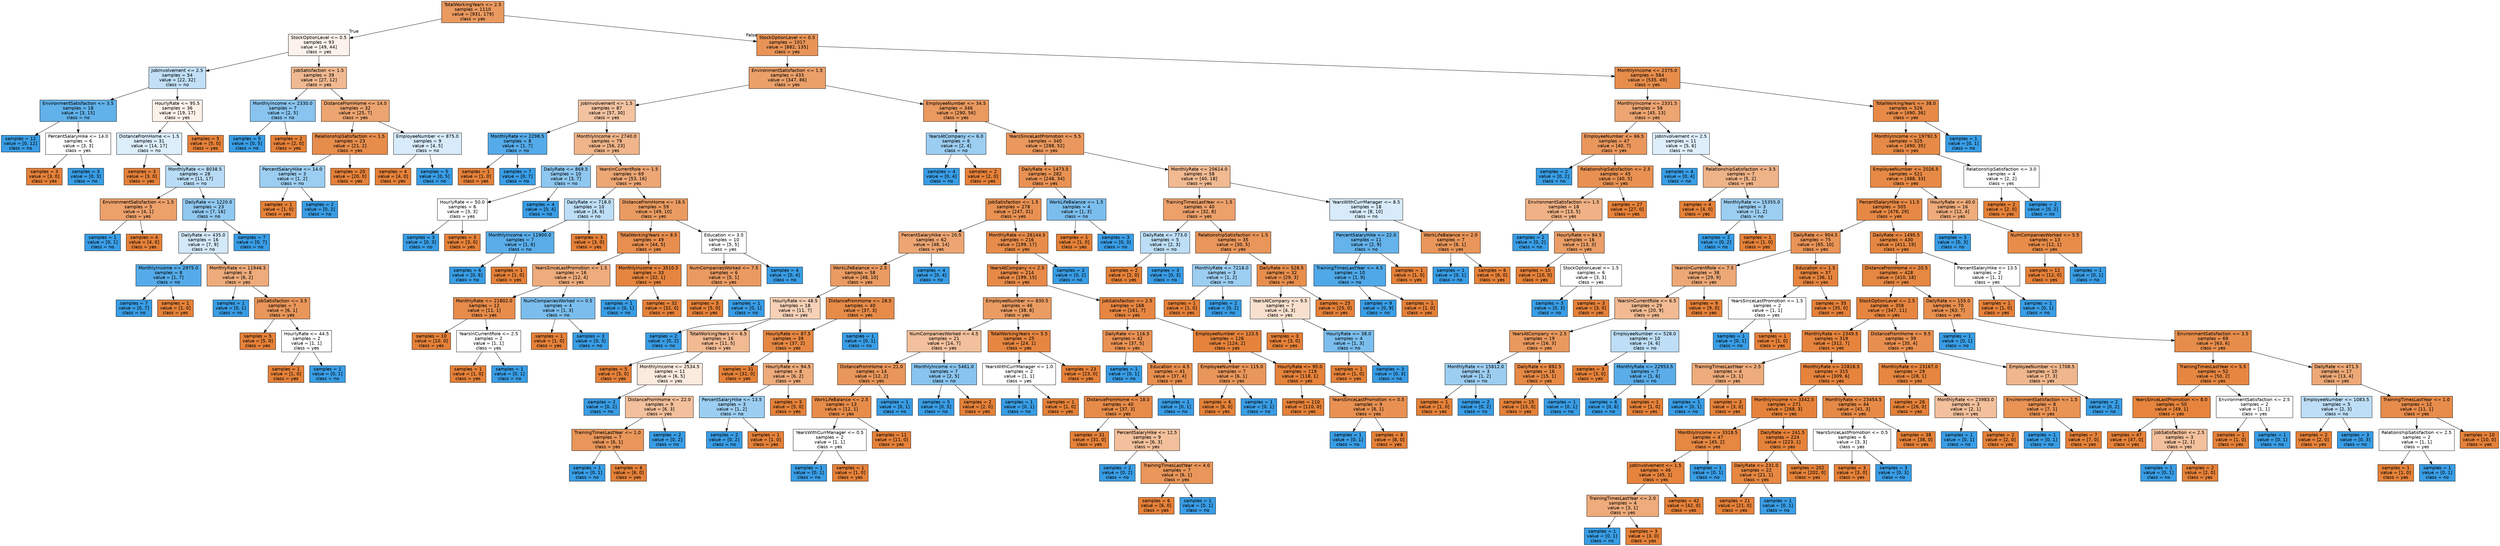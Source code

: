 digraph Tree {
node [shape=box, style="filled", color="black", fontname="helvetica"] ;
edge [fontname="helvetica"] ;
0 [label="TotalWorkingYears <= 2.5\nsamples = 1110\nvalue = [931, 179]\nclass = yes", fillcolor="#ea995f"] ;
1 [label="StockOptionLevel <= 0.5\nsamples = 93\nvalue = [49, 44]\nclass = yes", fillcolor="#fcf2eb"] ;
0 -> 1 [labeldistance=2.5, labelangle=45, headlabel="True"] ;
2 [label="JobInvolvement <= 2.5\nsamples = 54\nvalue = [22, 32]\nclass = no", fillcolor="#c1e0f7"] ;
1 -> 2 ;
3 [label="EnvironmentSatisfaction <= 3.5\nsamples = 18\nvalue = [3, 15]\nclass = no", fillcolor="#61b1ea"] ;
2 -> 3 ;
4 [label="samples = 12\nvalue = [0, 12]\nclass = no", fillcolor="#399de5"] ;
3 -> 4 ;
5 [label="PercentSalaryHike <= 14.0\nsamples = 6\nvalue = [3, 3]\nclass = yes", fillcolor="#ffffff"] ;
3 -> 5 ;
6 [label="samples = 3\nvalue = [3, 0]\nclass = yes", fillcolor="#e58139"] ;
5 -> 6 ;
7 [label="samples = 3\nvalue = [0, 3]\nclass = no", fillcolor="#399de5"] ;
5 -> 7 ;
8 [label="HourlyRate <= 95.5\nsamples = 36\nvalue = [19, 17]\nclass = yes", fillcolor="#fcf2ea"] ;
2 -> 8 ;
9 [label="DistanceFromHome <= 1.5\nsamples = 31\nvalue = [14, 17]\nclass = no", fillcolor="#dceefa"] ;
8 -> 9 ;
10 [label="samples = 3\nvalue = [3, 0]\nclass = yes", fillcolor="#e58139"] ;
9 -> 10 ;
11 [label="MonthlyRate <= 8038.5\nsamples = 28\nvalue = [11, 17]\nclass = no", fillcolor="#b9dcf6"] ;
9 -> 11 ;
12 [label="EnvironmentSatisfaction <= 1.5\nsamples = 5\nvalue = [4, 1]\nclass = yes", fillcolor="#eca06a"] ;
11 -> 12 ;
13 [label="samples = 1\nvalue = [0, 1]\nclass = no", fillcolor="#399de5"] ;
12 -> 13 ;
14 [label="samples = 4\nvalue = [4, 0]\nclass = yes", fillcolor="#e58139"] ;
12 -> 14 ;
15 [label="DailyRate <= 1220.0\nsamples = 23\nvalue = [7, 16]\nclass = no", fillcolor="#90c8f0"] ;
11 -> 15 ;
16 [label="DailyRate <= 435.0\nsamples = 16\nvalue = [7, 9]\nclass = no", fillcolor="#d3e9f9"] ;
15 -> 16 ;
17 [label="MonthlyIncome <= 2975.0\nsamples = 8\nvalue = [1, 7]\nclass = no", fillcolor="#55abe9"] ;
16 -> 17 ;
18 [label="samples = 7\nvalue = [0, 7]\nclass = no", fillcolor="#399de5"] ;
17 -> 18 ;
19 [label="samples = 1\nvalue = [1, 0]\nclass = yes", fillcolor="#e58139"] ;
17 -> 19 ;
20 [label="MonthlyRate <= 11946.5\nsamples = 8\nvalue = [6, 2]\nclass = yes", fillcolor="#eeab7b"] ;
16 -> 20 ;
21 [label="samples = 1\nvalue = [0, 1]\nclass = no", fillcolor="#399de5"] ;
20 -> 21 ;
22 [label="JobSatisfaction <= 3.5\nsamples = 7\nvalue = [6, 1]\nclass = yes", fillcolor="#e9965a"] ;
20 -> 22 ;
23 [label="samples = 5\nvalue = [5, 0]\nclass = yes", fillcolor="#e58139"] ;
22 -> 23 ;
24 [label="HourlyRate <= 44.5\nsamples = 2\nvalue = [1, 1]\nclass = yes", fillcolor="#ffffff"] ;
22 -> 24 ;
25 [label="samples = 1\nvalue = [1, 0]\nclass = yes", fillcolor="#e58139"] ;
24 -> 25 ;
26 [label="samples = 1\nvalue = [0, 1]\nclass = no", fillcolor="#399de5"] ;
24 -> 26 ;
27 [label="samples = 7\nvalue = [0, 7]\nclass = no", fillcolor="#399de5"] ;
15 -> 27 ;
28 [label="samples = 5\nvalue = [5, 0]\nclass = yes", fillcolor="#e58139"] ;
8 -> 28 ;
29 [label="JobSatisfaction <= 1.5\nsamples = 39\nvalue = [27, 12]\nclass = yes", fillcolor="#f1b991"] ;
1 -> 29 ;
30 [label="MonthlyIncome <= 2330.0\nsamples = 7\nvalue = [2, 5]\nclass = no", fillcolor="#88c4ef"] ;
29 -> 30 ;
31 [label="samples = 5\nvalue = [0, 5]\nclass = no", fillcolor="#399de5"] ;
30 -> 31 ;
32 [label="samples = 2\nvalue = [2, 0]\nclass = yes", fillcolor="#e58139"] ;
30 -> 32 ;
33 [label="DistanceFromHome <= 14.0\nsamples = 32\nvalue = [25, 7]\nclass = yes", fillcolor="#eca470"] ;
29 -> 33 ;
34 [label="RelationshipSatisfaction <= 1.5\nsamples = 23\nvalue = [21, 2]\nclass = yes", fillcolor="#e78d4c"] ;
33 -> 34 ;
35 [label="PercentSalaryHike <= 14.0\nsamples = 3\nvalue = [1, 2]\nclass = no", fillcolor="#9ccef2"] ;
34 -> 35 ;
36 [label="samples = 1\nvalue = [1, 0]\nclass = yes", fillcolor="#e58139"] ;
35 -> 36 ;
37 [label="samples = 2\nvalue = [0, 2]\nclass = no", fillcolor="#399de5"] ;
35 -> 37 ;
38 [label="samples = 20\nvalue = [20, 0]\nclass = yes", fillcolor="#e58139"] ;
34 -> 38 ;
39 [label="EmployeeNumber <= 875.0\nsamples = 9\nvalue = [4, 5]\nclass = no", fillcolor="#d7ebfa"] ;
33 -> 39 ;
40 [label="samples = 4\nvalue = [4, 0]\nclass = yes", fillcolor="#e58139"] ;
39 -> 40 ;
41 [label="samples = 5\nvalue = [0, 5]\nclass = no", fillcolor="#399de5"] ;
39 -> 41 ;
42 [label="StockOptionLevel <= 0.5\nsamples = 1017\nvalue = [882, 135]\nclass = yes", fillcolor="#e99457"] ;
0 -> 42 [labeldistance=2.5, labelangle=-45, headlabel="False"] ;
43 [label="EnvironmentSatisfaction <= 1.5\nsamples = 433\nvalue = [347, 86]\nclass = yes", fillcolor="#eba06a"] ;
42 -> 43 ;
44 [label="JobInvolvement <= 1.5\nsamples = 87\nvalue = [57, 30]\nclass = yes", fillcolor="#f3c3a1"] ;
43 -> 44 ;
45 [label="MonthlyRate <= 2298.5\nsamples = 8\nvalue = [1, 7]\nclass = no", fillcolor="#55abe9"] ;
44 -> 45 ;
46 [label="samples = 1\nvalue = [1, 0]\nclass = yes", fillcolor="#e58139"] ;
45 -> 46 ;
47 [label="samples = 7\nvalue = [0, 7]\nclass = no", fillcolor="#399de5"] ;
45 -> 47 ;
48 [label="MonthlyIncome <= 2740.0\nsamples = 79\nvalue = [56, 23]\nclass = yes", fillcolor="#f0b58a"] ;
44 -> 48 ;
49 [label="DailyRate <= 869.5\nsamples = 10\nvalue = [3, 7]\nclass = no", fillcolor="#8ec7f0"] ;
48 -> 49 ;
50 [label="HourlyRate <= 50.0\nsamples = 6\nvalue = [3, 3]\nclass = yes", fillcolor="#ffffff"] ;
49 -> 50 ;
51 [label="samples = 3\nvalue = [0, 3]\nclass = no", fillcolor="#399de5"] ;
50 -> 51 ;
52 [label="samples = 3\nvalue = [3, 0]\nclass = yes", fillcolor="#e58139"] ;
50 -> 52 ;
53 [label="samples = 4\nvalue = [0, 4]\nclass = no", fillcolor="#399de5"] ;
49 -> 53 ;
54 [label="YearsInCurrentRole <= 1.5\nsamples = 69\nvalue = [53, 16]\nclass = yes", fillcolor="#eda775"] ;
48 -> 54 ;
55 [label="DailyRate <= 718.0\nsamples = 10\nvalue = [4, 6]\nclass = no", fillcolor="#bddef6"] ;
54 -> 55 ;
56 [label="MonthlyIncome <= 11900.0\nsamples = 7\nvalue = [1, 6]\nclass = no", fillcolor="#5aade9"] ;
55 -> 56 ;
57 [label="samples = 6\nvalue = [0, 6]\nclass = no", fillcolor="#399de5"] ;
56 -> 57 ;
58 [label="samples = 1\nvalue = [1, 0]\nclass = yes", fillcolor="#e58139"] ;
56 -> 58 ;
59 [label="samples = 3\nvalue = [3, 0]\nclass = yes", fillcolor="#e58139"] ;
55 -> 59 ;
60 [label="DistanceFromHome <= 18.5\nsamples = 59\nvalue = [49, 10]\nclass = yes", fillcolor="#ea9b61"] ;
54 -> 60 ;
61 [label="TotalWorkingYears <= 8.5\nsamples = 49\nvalue = [44, 5]\nclass = yes", fillcolor="#e88f50"] ;
60 -> 61 ;
62 [label="YearsSinceLastPromotion <= 1.5\nsamples = 16\nvalue = [12, 4]\nclass = yes", fillcolor="#eeab7b"] ;
61 -> 62 ;
63 [label="MonthlyRate <= 21802.0\nsamples = 12\nvalue = [11, 1]\nclass = yes", fillcolor="#e78c4b"] ;
62 -> 63 ;
64 [label="samples = 10\nvalue = [10, 0]\nclass = yes", fillcolor="#e58139"] ;
63 -> 64 ;
65 [label="YearsInCurrentRole <= 2.5\nsamples = 2\nvalue = [1, 1]\nclass = yes", fillcolor="#ffffff"] ;
63 -> 65 ;
66 [label="samples = 1\nvalue = [1, 0]\nclass = yes", fillcolor="#e58139"] ;
65 -> 66 ;
67 [label="samples = 1\nvalue = [0, 1]\nclass = no", fillcolor="#399de5"] ;
65 -> 67 ;
68 [label="NumCompaniesWorked <= 0.5\nsamples = 4\nvalue = [1, 3]\nclass = no", fillcolor="#7bbeee"] ;
62 -> 68 ;
69 [label="samples = 1\nvalue = [1, 0]\nclass = yes", fillcolor="#e58139"] ;
68 -> 69 ;
70 [label="samples = 3\nvalue = [0, 3]\nclass = no", fillcolor="#399de5"] ;
68 -> 70 ;
71 [label="MonthlyIncome <= 3510.5\nsamples = 33\nvalue = [32, 1]\nclass = yes", fillcolor="#e6853f"] ;
61 -> 71 ;
72 [label="samples = 1\nvalue = [0, 1]\nclass = no", fillcolor="#399de5"] ;
71 -> 72 ;
73 [label="samples = 32\nvalue = [32, 0]\nclass = yes", fillcolor="#e58139"] ;
71 -> 73 ;
74 [label="Education <= 3.5\nsamples = 10\nvalue = [5, 5]\nclass = yes", fillcolor="#ffffff"] ;
60 -> 74 ;
75 [label="NumCompaniesWorked <= 7.5\nsamples = 6\nvalue = [5, 1]\nclass = yes", fillcolor="#ea9a61"] ;
74 -> 75 ;
76 [label="samples = 5\nvalue = [5, 0]\nclass = yes", fillcolor="#e58139"] ;
75 -> 76 ;
77 [label="samples = 1\nvalue = [0, 1]\nclass = no", fillcolor="#399de5"] ;
75 -> 77 ;
78 [label="samples = 4\nvalue = [0, 4]\nclass = no", fillcolor="#399de5"] ;
74 -> 78 ;
79 [label="EmployeeNumber <= 34.5\nsamples = 346\nvalue = [290, 56]\nclass = yes", fillcolor="#ea995f"] ;
43 -> 79 ;
80 [label="YearsAtCompany <= 6.0\nsamples = 6\nvalue = [2, 4]\nclass = no", fillcolor="#9ccef2"] ;
79 -> 80 ;
81 [label="samples = 4\nvalue = [0, 4]\nclass = no", fillcolor="#399de5"] ;
80 -> 81 ;
82 [label="samples = 2\nvalue = [2, 0]\nclass = yes", fillcolor="#e58139"] ;
80 -> 82 ;
83 [label="YearsSinceLastPromotion <= 5.5\nsamples = 340\nvalue = [288, 52]\nclass = yes", fillcolor="#ea985d"] ;
79 -> 83 ;
84 [label="DailyRate <= 1473.5\nsamples = 282\nvalue = [248, 34]\nclass = yes", fillcolor="#e99254"] ;
83 -> 84 ;
85 [label="JobSatisfaction <= 1.5\nsamples = 278\nvalue = [247, 31]\nclass = yes", fillcolor="#e89152"] ;
84 -> 85 ;
86 [label="PercentSalaryHike <= 20.5\nsamples = 62\nvalue = [48, 14]\nclass = yes", fillcolor="#eda673"] ;
85 -> 86 ;
87 [label="WorkLifeBalance <= 2.5\nsamples = 58\nvalue = [48, 10]\nclass = yes", fillcolor="#ea9b62"] ;
86 -> 87 ;
88 [label="HourlyRate <= 48.5\nsamples = 18\nvalue = [11, 7]\nclass = yes", fillcolor="#f6d1b7"] ;
87 -> 88 ;
89 [label="samples = 2\nvalue = [0, 2]\nclass = no", fillcolor="#399de5"] ;
88 -> 89 ;
90 [label="TotalWorkingYears <= 6.5\nsamples = 16\nvalue = [11, 5]\nclass = yes", fillcolor="#f1ba93"] ;
88 -> 90 ;
91 [label="samples = 5\nvalue = [5, 0]\nclass = yes", fillcolor="#e58139"] ;
90 -> 91 ;
92 [label="MonthlyIncome <= 2534.5\nsamples = 11\nvalue = [6, 5]\nclass = yes", fillcolor="#fbeade"] ;
90 -> 92 ;
93 [label="samples = 2\nvalue = [0, 2]\nclass = no", fillcolor="#399de5"] ;
92 -> 93 ;
94 [label="DistanceFromHome <= 22.0\nsamples = 9\nvalue = [6, 3]\nclass = yes", fillcolor="#f2c09c"] ;
92 -> 94 ;
95 [label="TrainingTimesLastYear <= 1.0\nsamples = 7\nvalue = [6, 1]\nclass = yes", fillcolor="#e9965a"] ;
94 -> 95 ;
96 [label="samples = 1\nvalue = [0, 1]\nclass = no", fillcolor="#399de5"] ;
95 -> 96 ;
97 [label="samples = 6\nvalue = [6, 0]\nclass = yes", fillcolor="#e58139"] ;
95 -> 97 ;
98 [label="samples = 2\nvalue = [0, 2]\nclass = no", fillcolor="#399de5"] ;
94 -> 98 ;
99 [label="DistanceFromHome <= 28.5\nsamples = 40\nvalue = [37, 3]\nclass = yes", fillcolor="#e78b49"] ;
87 -> 99 ;
100 [label="HourlyRate <= 87.5\nsamples = 39\nvalue = [37, 2]\nclass = yes", fillcolor="#e68844"] ;
99 -> 100 ;
101 [label="samples = 31\nvalue = [31, 0]\nclass = yes", fillcolor="#e58139"] ;
100 -> 101 ;
102 [label="HourlyRate <= 94.5\nsamples = 8\nvalue = [6, 2]\nclass = yes", fillcolor="#eeab7b"] ;
100 -> 102 ;
103 [label="PercentSalaryHike <= 13.5\nsamples = 3\nvalue = [1, 2]\nclass = no", fillcolor="#9ccef2"] ;
102 -> 103 ;
104 [label="samples = 2\nvalue = [0, 2]\nclass = no", fillcolor="#399de5"] ;
103 -> 104 ;
105 [label="samples = 1\nvalue = [1, 0]\nclass = yes", fillcolor="#e58139"] ;
103 -> 105 ;
106 [label="samples = 5\nvalue = [5, 0]\nclass = yes", fillcolor="#e58139"] ;
102 -> 106 ;
107 [label="samples = 1\nvalue = [0, 1]\nclass = no", fillcolor="#399de5"] ;
99 -> 107 ;
108 [label="samples = 4\nvalue = [0, 4]\nclass = no", fillcolor="#399de5"] ;
86 -> 108 ;
109 [label="MonthlyRate <= 26144.5\nsamples = 216\nvalue = [199, 17]\nclass = yes", fillcolor="#e78c4a"] ;
85 -> 109 ;
110 [label="YearsAtCompany <= 2.5\nsamples = 214\nvalue = [199, 15]\nclass = yes", fillcolor="#e78a48"] ;
109 -> 110 ;
111 [label="EmployeeNumber <= 830.5\nsamples = 46\nvalue = [38, 8]\nclass = yes", fillcolor="#ea9c63"] ;
110 -> 111 ;
112 [label="NumCompaniesWorked <= 4.5\nsamples = 21\nvalue = [14, 7]\nclass = yes", fillcolor="#f2c09c"] ;
111 -> 112 ;
113 [label="DistanceFromHome <= 21.0\nsamples = 14\nvalue = [12, 2]\nclass = yes", fillcolor="#e9965a"] ;
112 -> 113 ;
114 [label="WorkLifeBalance <= 2.5\nsamples = 13\nvalue = [12, 1]\nclass = yes", fillcolor="#e78c49"] ;
113 -> 114 ;
115 [label="YearsWithCurrManager <= 0.5\nsamples = 2\nvalue = [1, 1]\nclass = yes", fillcolor="#ffffff"] ;
114 -> 115 ;
116 [label="samples = 1\nvalue = [0, 1]\nclass = no", fillcolor="#399de5"] ;
115 -> 116 ;
117 [label="samples = 1\nvalue = [1, 0]\nclass = yes", fillcolor="#e58139"] ;
115 -> 117 ;
118 [label="samples = 11\nvalue = [11, 0]\nclass = yes", fillcolor="#e58139"] ;
114 -> 118 ;
119 [label="samples = 1\nvalue = [0, 1]\nclass = no", fillcolor="#399de5"] ;
113 -> 119 ;
120 [label="MonthlyIncome <= 5461.0\nsamples = 7\nvalue = [2, 5]\nclass = no", fillcolor="#88c4ef"] ;
112 -> 120 ;
121 [label="samples = 5\nvalue = [0, 5]\nclass = no", fillcolor="#399de5"] ;
120 -> 121 ;
122 [label="samples = 2\nvalue = [2, 0]\nclass = yes", fillcolor="#e58139"] ;
120 -> 122 ;
123 [label="TotalWorkingYears <= 5.5\nsamples = 25\nvalue = [24, 1]\nclass = yes", fillcolor="#e68641"] ;
111 -> 123 ;
124 [label="YearsWithCurrManager <= 1.0\nsamples = 2\nvalue = [1, 1]\nclass = yes", fillcolor="#ffffff"] ;
123 -> 124 ;
125 [label="samples = 1\nvalue = [0, 1]\nclass = no", fillcolor="#399de5"] ;
124 -> 125 ;
126 [label="samples = 1\nvalue = [1, 0]\nclass = yes", fillcolor="#e58139"] ;
124 -> 126 ;
127 [label="samples = 23\nvalue = [23, 0]\nclass = yes", fillcolor="#e58139"] ;
123 -> 127 ;
128 [label="JobSatisfaction <= 2.5\nsamples = 168\nvalue = [161, 7]\nclass = yes", fillcolor="#e68642"] ;
110 -> 128 ;
129 [label="DailyRate <= 116.5\nsamples = 42\nvalue = [37, 5]\nclass = yes", fillcolor="#e99254"] ;
128 -> 129 ;
130 [label="samples = 1\nvalue = [0, 1]\nclass = no", fillcolor="#399de5"] ;
129 -> 130 ;
131 [label="Education <= 4.5\nsamples = 41\nvalue = [37, 4]\nclass = yes", fillcolor="#e88f4e"] ;
129 -> 131 ;
132 [label="DistanceFromHome <= 18.0\nsamples = 40\nvalue = [37, 3]\nclass = yes", fillcolor="#e78b49"] ;
131 -> 132 ;
133 [label="samples = 31\nvalue = [31, 0]\nclass = yes", fillcolor="#e58139"] ;
132 -> 133 ;
134 [label="PercentSalaryHike <= 12.5\nsamples = 9\nvalue = [6, 3]\nclass = yes", fillcolor="#f2c09c"] ;
132 -> 134 ;
135 [label="samples = 2\nvalue = [0, 2]\nclass = no", fillcolor="#399de5"] ;
134 -> 135 ;
136 [label="TrainingTimesLastYear <= 4.0\nsamples = 7\nvalue = [6, 1]\nclass = yes", fillcolor="#e9965a"] ;
134 -> 136 ;
137 [label="samples = 6\nvalue = [6, 0]\nclass = yes", fillcolor="#e58139"] ;
136 -> 137 ;
138 [label="samples = 1\nvalue = [0, 1]\nclass = no", fillcolor="#399de5"] ;
136 -> 138 ;
139 [label="samples = 1\nvalue = [0, 1]\nclass = no", fillcolor="#399de5"] ;
131 -> 139 ;
140 [label="EmployeeNumber <= 123.5\nsamples = 126\nvalue = [124, 2]\nclass = yes", fillcolor="#e5833c"] ;
128 -> 140 ;
141 [label="EmployeeNumber <= 115.0\nsamples = 7\nvalue = [6, 1]\nclass = yes", fillcolor="#e9965a"] ;
140 -> 141 ;
142 [label="samples = 6\nvalue = [6, 0]\nclass = yes", fillcolor="#e58139"] ;
141 -> 142 ;
143 [label="samples = 1\nvalue = [0, 1]\nclass = no", fillcolor="#399de5"] ;
141 -> 143 ;
144 [label="HourlyRate <= 95.0\nsamples = 119\nvalue = [118, 1]\nclass = yes", fillcolor="#e5823b"] ;
140 -> 144 ;
145 [label="samples = 110\nvalue = [110, 0]\nclass = yes", fillcolor="#e58139"] ;
144 -> 145 ;
146 [label="YearsSinceLastPromotion <= 0.5\nsamples = 9\nvalue = [8, 1]\nclass = yes", fillcolor="#e89152"] ;
144 -> 146 ;
147 [label="samples = 1\nvalue = [0, 1]\nclass = no", fillcolor="#399de5"] ;
146 -> 147 ;
148 [label="samples = 8\nvalue = [8, 0]\nclass = yes", fillcolor="#e58139"] ;
146 -> 148 ;
149 [label="samples = 2\nvalue = [0, 2]\nclass = no", fillcolor="#399de5"] ;
109 -> 149 ;
150 [label="WorkLifeBalance <= 1.5\nsamples = 4\nvalue = [1, 3]\nclass = no", fillcolor="#7bbeee"] ;
84 -> 150 ;
151 [label="samples = 1\nvalue = [1, 0]\nclass = yes", fillcolor="#e58139"] ;
150 -> 151 ;
152 [label="samples = 3\nvalue = [0, 3]\nclass = no", fillcolor="#399de5"] ;
150 -> 152 ;
153 [label="MonthlyRate <= 20614.0\nsamples = 58\nvalue = [40, 18]\nclass = yes", fillcolor="#f1ba92"] ;
83 -> 153 ;
154 [label="TrainingTimesLastYear <= 1.5\nsamples = 40\nvalue = [32, 8]\nclass = yes", fillcolor="#eca06a"] ;
153 -> 154 ;
155 [label="DailyRate <= 773.0\nsamples = 5\nvalue = [2, 3]\nclass = no", fillcolor="#bddef6"] ;
154 -> 155 ;
156 [label="samples = 2\nvalue = [2, 0]\nclass = yes", fillcolor="#e58139"] ;
155 -> 156 ;
157 [label="samples = 3\nvalue = [0, 3]\nclass = no", fillcolor="#399de5"] ;
155 -> 157 ;
158 [label="RelationshipSatisfaction <= 1.5\nsamples = 35\nvalue = [30, 5]\nclass = yes", fillcolor="#e9965a"] ;
154 -> 158 ;
159 [label="MonthlyRate <= 7218.0\nsamples = 3\nvalue = [1, 2]\nclass = no", fillcolor="#9ccef2"] ;
158 -> 159 ;
160 [label="samples = 1\nvalue = [1, 0]\nclass = yes", fillcolor="#e58139"] ;
159 -> 160 ;
161 [label="samples = 2\nvalue = [0, 2]\nclass = no", fillcolor="#399de5"] ;
159 -> 161 ;
162 [label="DailyRate <= 528.5\nsamples = 32\nvalue = [29, 3]\nclass = yes", fillcolor="#e88e4d"] ;
158 -> 162 ;
163 [label="YearsAtCompany <= 9.5\nsamples = 7\nvalue = [4, 3]\nclass = yes", fillcolor="#f8e0ce"] ;
162 -> 163 ;
164 [label="samples = 3\nvalue = [3, 0]\nclass = yes", fillcolor="#e58139"] ;
163 -> 164 ;
165 [label="HourlyRate <= 38.0\nsamples = 4\nvalue = [1, 3]\nclass = no", fillcolor="#7bbeee"] ;
163 -> 165 ;
166 [label="samples = 1\nvalue = [1, 0]\nclass = yes", fillcolor="#e58139"] ;
165 -> 166 ;
167 [label="samples = 3\nvalue = [0, 3]\nclass = no", fillcolor="#399de5"] ;
165 -> 167 ;
168 [label="samples = 25\nvalue = [25, 0]\nclass = yes", fillcolor="#e58139"] ;
162 -> 168 ;
169 [label="YearsWithCurrManager <= 8.5\nsamples = 18\nvalue = [8, 10]\nclass = no", fillcolor="#d7ebfa"] ;
153 -> 169 ;
170 [label="PercentSalaryHike <= 22.0\nsamples = 11\nvalue = [2, 9]\nclass = no", fillcolor="#65b3eb"] ;
169 -> 170 ;
171 [label="TrainingTimesLastYear <= 4.5\nsamples = 10\nvalue = [1, 9]\nclass = no", fillcolor="#4fa8e8"] ;
170 -> 171 ;
172 [label="samples = 9\nvalue = [0, 9]\nclass = no", fillcolor="#399de5"] ;
171 -> 172 ;
173 [label="samples = 1\nvalue = [1, 0]\nclass = yes", fillcolor="#e58139"] ;
171 -> 173 ;
174 [label="samples = 1\nvalue = [1, 0]\nclass = yes", fillcolor="#e58139"] ;
170 -> 174 ;
175 [label="WorkLifeBalance <= 2.0\nsamples = 7\nvalue = [6, 1]\nclass = yes", fillcolor="#e9965a"] ;
169 -> 175 ;
176 [label="samples = 1\nvalue = [0, 1]\nclass = no", fillcolor="#399de5"] ;
175 -> 176 ;
177 [label="samples = 6\nvalue = [6, 0]\nclass = yes", fillcolor="#e58139"] ;
175 -> 177 ;
178 [label="MonthlyIncome <= 2375.0\nsamples = 584\nvalue = [535, 49]\nclass = yes", fillcolor="#e78d4b"] ;
42 -> 178 ;
179 [label="MonthlyIncome <= 2331.5\nsamples = 58\nvalue = [45, 13]\nclass = yes", fillcolor="#eda572"] ;
178 -> 179 ;
180 [label="EmployeeNumber <= 66.5\nsamples = 47\nvalue = [40, 7]\nclass = yes", fillcolor="#ea975c"] ;
179 -> 180 ;
181 [label="samples = 2\nvalue = [0, 2]\nclass = no", fillcolor="#399de5"] ;
180 -> 181 ;
182 [label="RelationshipSatisfaction <= 2.5\nsamples = 45\nvalue = [40, 5]\nclass = yes", fillcolor="#e89152"] ;
180 -> 182 ;
183 [label="EnvironmentSatisfaction <= 1.5\nsamples = 18\nvalue = [13, 5]\nclass = yes", fillcolor="#efb185"] ;
182 -> 183 ;
184 [label="samples = 2\nvalue = [0, 2]\nclass = no", fillcolor="#399de5"] ;
183 -> 184 ;
185 [label="HourlyRate <= 84.5\nsamples = 16\nvalue = [13, 3]\nclass = yes", fillcolor="#eb9e67"] ;
183 -> 185 ;
186 [label="samples = 10\nvalue = [10, 0]\nclass = yes", fillcolor="#e58139"] ;
185 -> 186 ;
187 [label="StockOptionLevel <= 1.5\nsamples = 6\nvalue = [3, 3]\nclass = yes", fillcolor="#ffffff"] ;
185 -> 187 ;
188 [label="samples = 3\nvalue = [0, 3]\nclass = no", fillcolor="#399de5"] ;
187 -> 188 ;
189 [label="samples = 3\nvalue = [3, 0]\nclass = yes", fillcolor="#e58139"] ;
187 -> 189 ;
190 [label="samples = 27\nvalue = [27, 0]\nclass = yes", fillcolor="#e58139"] ;
182 -> 190 ;
191 [label="JobInvolvement <= 2.5\nsamples = 11\nvalue = [5, 6]\nclass = no", fillcolor="#deeffb"] ;
179 -> 191 ;
192 [label="samples = 4\nvalue = [0, 4]\nclass = no", fillcolor="#399de5"] ;
191 -> 192 ;
193 [label="RelationshipSatisfaction <= 3.5\nsamples = 7\nvalue = [5, 2]\nclass = yes", fillcolor="#efb388"] ;
191 -> 193 ;
194 [label="samples = 4\nvalue = [4, 0]\nclass = yes", fillcolor="#e58139"] ;
193 -> 194 ;
195 [label="MonthlyRate <= 15355.0\nsamples = 3\nvalue = [1, 2]\nclass = no", fillcolor="#9ccef2"] ;
193 -> 195 ;
196 [label="samples = 2\nvalue = [0, 2]\nclass = no", fillcolor="#399de5"] ;
195 -> 196 ;
197 [label="samples = 1\nvalue = [1, 0]\nclass = yes", fillcolor="#e58139"] ;
195 -> 197 ;
198 [label="TotalWorkingYears <= 38.0\nsamples = 526\nvalue = [490, 36]\nclass = yes", fillcolor="#e78a48"] ;
178 -> 198 ;
199 [label="MonthlyIncome <= 19792.5\nsamples = 525\nvalue = [490, 35]\nclass = yes", fillcolor="#e78a47"] ;
198 -> 199 ;
200 [label="EmployeeNumber <= 2026.5\nsamples = 521\nvalue = [488, 33]\nclass = yes", fillcolor="#e78a46"] ;
199 -> 200 ;
201 [label="PercentSalaryHike <= 11.5\nsamples = 505\nvalue = [476, 29]\nclass = yes", fillcolor="#e78945"] ;
200 -> 201 ;
202 [label="DailyRate <= 904.5\nsamples = 75\nvalue = [65, 10]\nclass = yes", fillcolor="#e99457"] ;
201 -> 202 ;
203 [label="YearsInCurrentRole <= 7.5\nsamples = 38\nvalue = [29, 9]\nclass = yes", fillcolor="#eda876"] ;
202 -> 203 ;
204 [label="YearsInCurrentRole <= 6.5\nsamples = 29\nvalue = [20, 9]\nclass = yes", fillcolor="#f1ba92"] ;
203 -> 204 ;
205 [label="YearsAtCompany <= 2.5\nsamples = 19\nvalue = [16, 3]\nclass = yes", fillcolor="#ea995e"] ;
204 -> 205 ;
206 [label="MonthlyRate <= 15812.0\nsamples = 3\nvalue = [1, 2]\nclass = no", fillcolor="#9ccef2"] ;
205 -> 206 ;
207 [label="samples = 1\nvalue = [1, 0]\nclass = yes", fillcolor="#e58139"] ;
206 -> 207 ;
208 [label="samples = 2\nvalue = [0, 2]\nclass = no", fillcolor="#399de5"] ;
206 -> 208 ;
209 [label="DailyRate <= 892.5\nsamples = 16\nvalue = [15, 1]\nclass = yes", fillcolor="#e78946"] ;
205 -> 209 ;
210 [label="samples = 15\nvalue = [15, 0]\nclass = yes", fillcolor="#e58139"] ;
209 -> 210 ;
211 [label="samples = 1\nvalue = [0, 1]\nclass = no", fillcolor="#399de5"] ;
209 -> 211 ;
212 [label="EmployeeNumber <= 528.0\nsamples = 10\nvalue = [4, 6]\nclass = no", fillcolor="#bddef6"] ;
204 -> 212 ;
213 [label="samples = 3\nvalue = [3, 0]\nclass = yes", fillcolor="#e58139"] ;
212 -> 213 ;
214 [label="MonthlyRate <= 22953.5\nsamples = 7\nvalue = [1, 6]\nclass = no", fillcolor="#5aade9"] ;
212 -> 214 ;
215 [label="samples = 6\nvalue = [0, 6]\nclass = no", fillcolor="#399de5"] ;
214 -> 215 ;
216 [label="samples = 1\nvalue = [1, 0]\nclass = yes", fillcolor="#e58139"] ;
214 -> 216 ;
217 [label="samples = 9\nvalue = [9, 0]\nclass = yes", fillcolor="#e58139"] ;
203 -> 217 ;
218 [label="Education <= 1.5\nsamples = 37\nvalue = [36, 1]\nclass = yes", fillcolor="#e6843e"] ;
202 -> 218 ;
219 [label="YearsSinceLastPromotion <= 1.5\nsamples = 2\nvalue = [1, 1]\nclass = yes", fillcolor="#ffffff"] ;
218 -> 219 ;
220 [label="samples = 1\nvalue = [0, 1]\nclass = no", fillcolor="#399de5"] ;
219 -> 220 ;
221 [label="samples = 1\nvalue = [1, 0]\nclass = yes", fillcolor="#e58139"] ;
219 -> 221 ;
222 [label="samples = 35\nvalue = [35, 0]\nclass = yes", fillcolor="#e58139"] ;
218 -> 222 ;
223 [label="DailyRate <= 1495.5\nsamples = 430\nvalue = [411, 19]\nclass = yes", fillcolor="#e68742"] ;
201 -> 223 ;
224 [label="DistanceFromHome <= 20.5\nsamples = 428\nvalue = [410, 18]\nclass = yes", fillcolor="#e68742"] ;
223 -> 224 ;
225 [label="StockOptionLevel <= 2.5\nsamples = 358\nvalue = [347, 11]\nclass = yes", fillcolor="#e6853f"] ;
224 -> 225 ;
226 [label="MonthlyRate <= 2349.5\nsamples = 319\nvalue = [312, 7]\nclass = yes", fillcolor="#e6843d"] ;
225 -> 226 ;
227 [label="TrainingTimesLastYear <= 2.5\nsamples = 4\nvalue = [3, 1]\nclass = yes", fillcolor="#eeab7b"] ;
226 -> 227 ;
228 [label="samples = 1\nvalue = [0, 1]\nclass = no", fillcolor="#399de5"] ;
227 -> 228 ;
229 [label="samples = 3\nvalue = [3, 0]\nclass = yes", fillcolor="#e58139"] ;
227 -> 229 ;
230 [label="MonthlyRate <= 22818.5\nsamples = 315\nvalue = [309, 6]\nclass = yes", fillcolor="#e6833d"] ;
226 -> 230 ;
231 [label="MonthlyIncome <= 3342.5\nsamples = 271\nvalue = [268, 3]\nclass = yes", fillcolor="#e5823b"] ;
230 -> 231 ;
232 [label="MonthlyIncome <= 3318.5\nsamples = 47\nvalue = [45, 2]\nclass = yes", fillcolor="#e68742"] ;
231 -> 232 ;
233 [label="JobInvolvement <= 1.5\nsamples = 46\nvalue = [45, 1]\nclass = yes", fillcolor="#e6843d"] ;
232 -> 233 ;
234 [label="TrainingTimesLastYear <= 2.0\nsamples = 4\nvalue = [3, 1]\nclass = yes", fillcolor="#eeab7b"] ;
233 -> 234 ;
235 [label="samples = 1\nvalue = [0, 1]\nclass = no", fillcolor="#399de5"] ;
234 -> 235 ;
236 [label="samples = 3\nvalue = [3, 0]\nclass = yes", fillcolor="#e58139"] ;
234 -> 236 ;
237 [label="samples = 42\nvalue = [42, 0]\nclass = yes", fillcolor="#e58139"] ;
233 -> 237 ;
238 [label="samples = 1\nvalue = [0, 1]\nclass = no", fillcolor="#399de5"] ;
232 -> 238 ;
239 [label="DailyRate <= 241.5\nsamples = 224\nvalue = [223, 1]\nclass = yes", fillcolor="#e5823a"] ;
231 -> 239 ;
240 [label="DailyRate <= 231.0\nsamples = 22\nvalue = [21, 1]\nclass = yes", fillcolor="#e68742"] ;
239 -> 240 ;
241 [label="samples = 21\nvalue = [21, 0]\nclass = yes", fillcolor="#e58139"] ;
240 -> 241 ;
242 [label="samples = 1\nvalue = [0, 1]\nclass = no", fillcolor="#399de5"] ;
240 -> 242 ;
243 [label="samples = 202\nvalue = [202, 0]\nclass = yes", fillcolor="#e58139"] ;
239 -> 243 ;
244 [label="MonthlyRate <= 23454.5\nsamples = 44\nvalue = [41, 3]\nclass = yes", fillcolor="#e78a47"] ;
230 -> 244 ;
245 [label="YearsSinceLastPromotion <= 0.5\nsamples = 6\nvalue = [3, 3]\nclass = yes", fillcolor="#ffffff"] ;
244 -> 245 ;
246 [label="samples = 3\nvalue = [3, 0]\nclass = yes", fillcolor="#e58139"] ;
245 -> 246 ;
247 [label="samples = 3\nvalue = [0, 3]\nclass = no", fillcolor="#399de5"] ;
245 -> 247 ;
248 [label="samples = 38\nvalue = [38, 0]\nclass = yes", fillcolor="#e58139"] ;
244 -> 248 ;
249 [label="DistanceFromHome <= 9.5\nsamples = 39\nvalue = [35, 4]\nclass = yes", fillcolor="#e88f50"] ;
225 -> 249 ;
250 [label="MonthlyRate <= 23167.0\nsamples = 29\nvalue = [28, 1]\nclass = yes", fillcolor="#e68640"] ;
249 -> 250 ;
251 [label="samples = 26\nvalue = [26, 0]\nclass = yes", fillcolor="#e58139"] ;
250 -> 251 ;
252 [label="MonthlyRate <= 23983.0\nsamples = 3\nvalue = [2, 1]\nclass = yes", fillcolor="#f2c09c"] ;
250 -> 252 ;
253 [label="samples = 1\nvalue = [0, 1]\nclass = no", fillcolor="#399de5"] ;
252 -> 253 ;
254 [label="samples = 2\nvalue = [2, 0]\nclass = yes", fillcolor="#e58139"] ;
252 -> 254 ;
255 [label="EmployeeNumber <= 1708.5\nsamples = 10\nvalue = [7, 3]\nclass = yes", fillcolor="#f0b78e"] ;
249 -> 255 ;
256 [label="EnvironmentSatisfaction <= 1.5\nsamples = 8\nvalue = [7, 1]\nclass = yes", fillcolor="#e99355"] ;
255 -> 256 ;
257 [label="samples = 1\nvalue = [0, 1]\nclass = no", fillcolor="#399de5"] ;
256 -> 257 ;
258 [label="samples = 7\nvalue = [7, 0]\nclass = yes", fillcolor="#e58139"] ;
256 -> 258 ;
259 [label="samples = 2\nvalue = [0, 2]\nclass = no", fillcolor="#399de5"] ;
255 -> 259 ;
260 [label="DailyRate <= 155.0\nsamples = 70\nvalue = [63, 7]\nclass = yes", fillcolor="#e88f4f"] ;
224 -> 260 ;
261 [label="samples = 1\nvalue = [0, 1]\nclass = no", fillcolor="#399de5"] ;
260 -> 261 ;
262 [label="EnvironmentSatisfaction <= 3.5\nsamples = 69\nvalue = [63, 6]\nclass = yes", fillcolor="#e78d4c"] ;
260 -> 262 ;
263 [label="TrainingTimesLastYear <= 5.5\nsamples = 52\nvalue = [50, 2]\nclass = yes", fillcolor="#e68641"] ;
262 -> 263 ;
264 [label="YearsSinceLastPromotion <= 8.0\nsamples = 50\nvalue = [49, 1]\nclass = yes", fillcolor="#e6843d"] ;
263 -> 264 ;
265 [label="samples = 47\nvalue = [47, 0]\nclass = yes", fillcolor="#e58139"] ;
264 -> 265 ;
266 [label="JobSatisfaction <= 2.5\nsamples = 3\nvalue = [2, 1]\nclass = yes", fillcolor="#f2c09c"] ;
264 -> 266 ;
267 [label="samples = 1\nvalue = [0, 1]\nclass = no", fillcolor="#399de5"] ;
266 -> 267 ;
268 [label="samples = 2\nvalue = [2, 0]\nclass = yes", fillcolor="#e58139"] ;
266 -> 268 ;
269 [label="EnvironmentSatisfaction <= 2.5\nsamples = 2\nvalue = [1, 1]\nclass = yes", fillcolor="#ffffff"] ;
263 -> 269 ;
270 [label="samples = 1\nvalue = [1, 0]\nclass = yes", fillcolor="#e58139"] ;
269 -> 270 ;
271 [label="samples = 1\nvalue = [0, 1]\nclass = no", fillcolor="#399de5"] ;
269 -> 271 ;
272 [label="DailyRate <= 471.5\nsamples = 17\nvalue = [13, 4]\nclass = yes", fillcolor="#eda876"] ;
262 -> 272 ;
273 [label="EmployeeNumber <= 1083.5\nsamples = 5\nvalue = [2, 3]\nclass = no", fillcolor="#bddef6"] ;
272 -> 273 ;
274 [label="samples = 2\nvalue = [2, 0]\nclass = yes", fillcolor="#e58139"] ;
273 -> 274 ;
275 [label="samples = 3\nvalue = [0, 3]\nclass = no", fillcolor="#399de5"] ;
273 -> 275 ;
276 [label="TrainingTimesLastYear <= 1.0\nsamples = 12\nvalue = [11, 1]\nclass = yes", fillcolor="#e78c4b"] ;
272 -> 276 ;
277 [label="RelationshipSatisfaction <= 2.5\nsamples = 2\nvalue = [1, 1]\nclass = yes", fillcolor="#ffffff"] ;
276 -> 277 ;
278 [label="samples = 1\nvalue = [1, 0]\nclass = yes", fillcolor="#e58139"] ;
277 -> 278 ;
279 [label="samples = 1\nvalue = [0, 1]\nclass = no", fillcolor="#399de5"] ;
277 -> 279 ;
280 [label="samples = 10\nvalue = [10, 0]\nclass = yes", fillcolor="#e58139"] ;
276 -> 280 ;
281 [label="PercentSalaryHike <= 13.5\nsamples = 2\nvalue = [1, 1]\nclass = yes", fillcolor="#ffffff"] ;
223 -> 281 ;
282 [label="samples = 1\nvalue = [1, 0]\nclass = yes", fillcolor="#e58139"] ;
281 -> 282 ;
283 [label="samples = 1\nvalue = [0, 1]\nclass = no", fillcolor="#399de5"] ;
281 -> 283 ;
284 [label="HourlyRate <= 40.0\nsamples = 16\nvalue = [12, 4]\nclass = yes", fillcolor="#eeab7b"] ;
200 -> 284 ;
285 [label="samples = 3\nvalue = [0, 3]\nclass = no", fillcolor="#399de5"] ;
284 -> 285 ;
286 [label="NumCompaniesWorked <= 5.5\nsamples = 13\nvalue = [12, 1]\nclass = yes", fillcolor="#e78c49"] ;
284 -> 286 ;
287 [label="samples = 12\nvalue = [12, 0]\nclass = yes", fillcolor="#e58139"] ;
286 -> 287 ;
288 [label="samples = 1\nvalue = [0, 1]\nclass = no", fillcolor="#399de5"] ;
286 -> 288 ;
289 [label="RelationshipSatisfaction <= 3.0\nsamples = 4\nvalue = [2, 2]\nclass = yes", fillcolor="#ffffff"] ;
199 -> 289 ;
290 [label="samples = 2\nvalue = [2, 0]\nclass = yes", fillcolor="#e58139"] ;
289 -> 290 ;
291 [label="samples = 2\nvalue = [0, 2]\nclass = no", fillcolor="#399de5"] ;
289 -> 291 ;
292 [label="samples = 1\nvalue = [0, 1]\nclass = no", fillcolor="#399de5"] ;
198 -> 292 ;
}